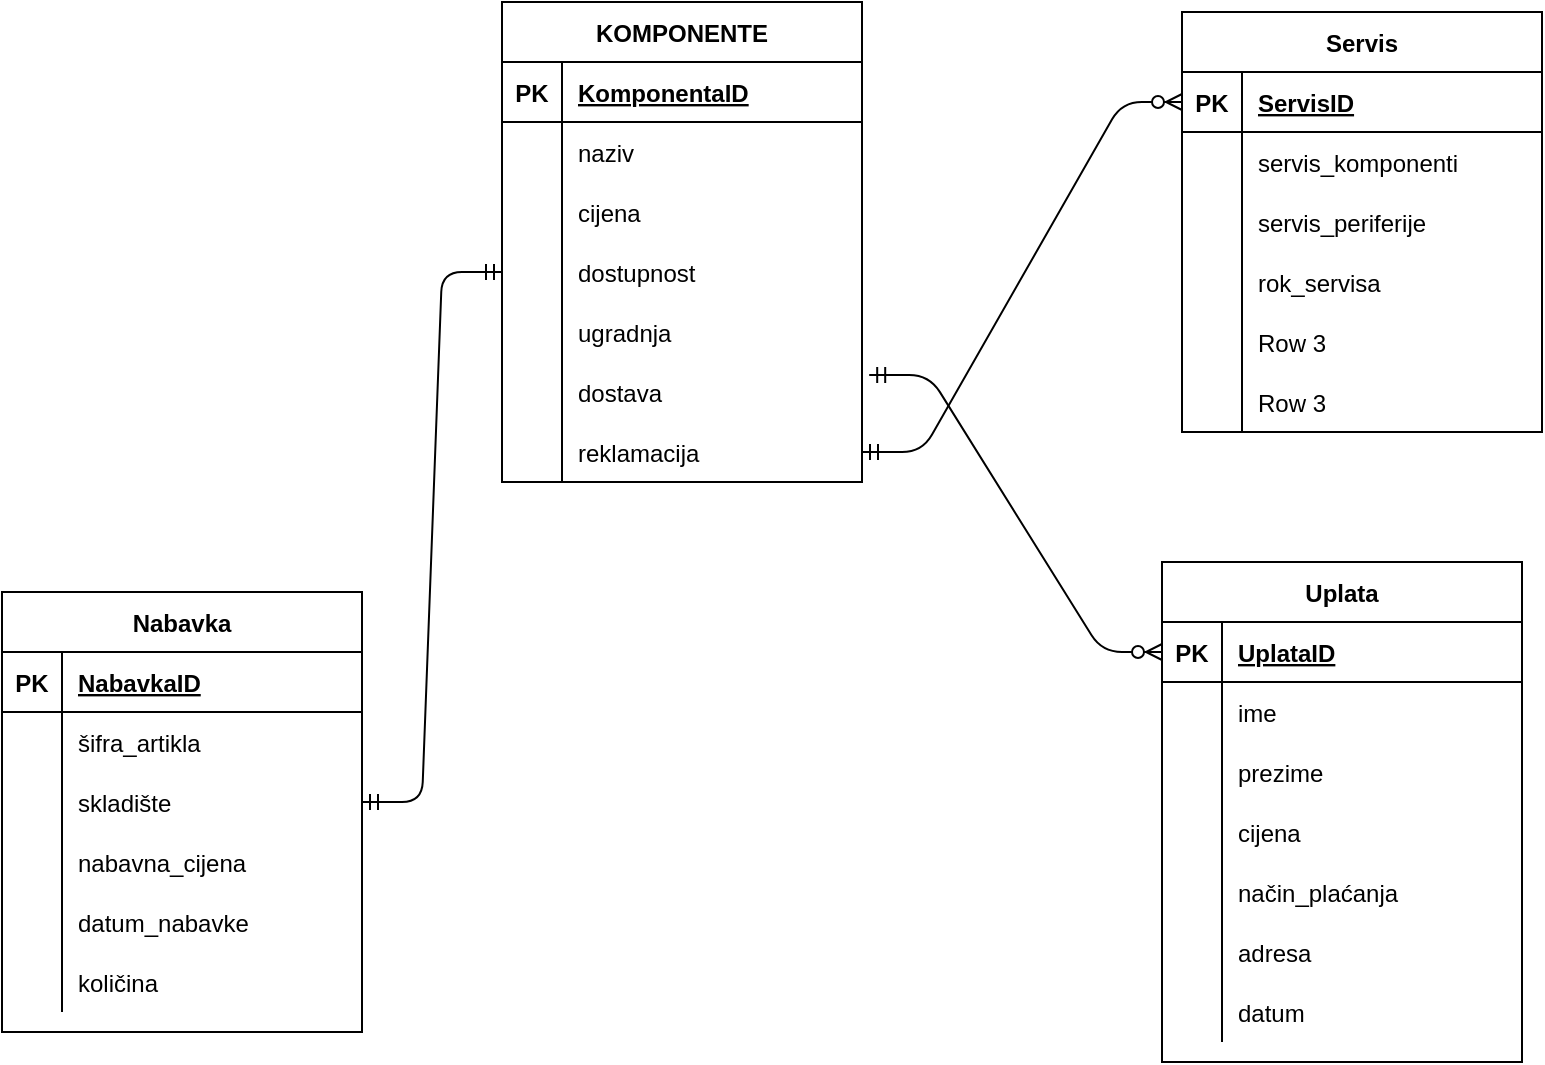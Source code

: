 <mxfile version="15.3.0" type="github">
  <diagram id="PAURH-QYAaBXtx5Qd6wN" name="Page-1">
    <mxGraphModel dx="1019" dy="555" grid="1" gridSize="10" guides="1" tooltips="1" connect="1" arrows="1" fold="1" page="1" pageScale="1" pageWidth="850" pageHeight="1100" math="0" shadow="0">
      <root>
        <mxCell id="0" />
        <mxCell id="1" parent="0" />
        <mxCell id="Yslhy3tIrCZkMZqKm0hO-27" value="Servis" style="shape=table;startSize=30;container=1;collapsible=1;childLayout=tableLayout;fixedRows=1;rowLines=0;fontStyle=1;align=center;resizeLast=1;" parent="1" vertex="1">
          <mxGeometry x="630" y="95" width="180" height="210" as="geometry" />
        </mxCell>
        <mxCell id="Yslhy3tIrCZkMZqKm0hO-28" value="" style="shape=partialRectangle;collapsible=0;dropTarget=0;pointerEvents=0;fillColor=none;top=0;left=0;bottom=1;right=0;points=[[0,0.5],[1,0.5]];portConstraint=eastwest;" parent="Yslhy3tIrCZkMZqKm0hO-27" vertex="1">
          <mxGeometry y="30" width="180" height="30" as="geometry" />
        </mxCell>
        <mxCell id="Yslhy3tIrCZkMZqKm0hO-29" value="PK" style="shape=partialRectangle;connectable=0;fillColor=none;top=0;left=0;bottom=0;right=0;fontStyle=1;overflow=hidden;" parent="Yslhy3tIrCZkMZqKm0hO-28" vertex="1">
          <mxGeometry width="30" height="30" as="geometry">
            <mxRectangle width="30" height="30" as="alternateBounds" />
          </mxGeometry>
        </mxCell>
        <mxCell id="Yslhy3tIrCZkMZqKm0hO-30" value="ServisID" style="shape=partialRectangle;connectable=0;fillColor=none;top=0;left=0;bottom=0;right=0;align=left;spacingLeft=6;fontStyle=5;overflow=hidden;" parent="Yslhy3tIrCZkMZqKm0hO-28" vertex="1">
          <mxGeometry x="30" width="150" height="30" as="geometry">
            <mxRectangle width="150" height="30" as="alternateBounds" />
          </mxGeometry>
        </mxCell>
        <mxCell id="Yslhy3tIrCZkMZqKm0hO-31" value="" style="shape=partialRectangle;collapsible=0;dropTarget=0;pointerEvents=0;fillColor=none;top=0;left=0;bottom=0;right=0;points=[[0,0.5],[1,0.5]];portConstraint=eastwest;" parent="Yslhy3tIrCZkMZqKm0hO-27" vertex="1">
          <mxGeometry y="60" width="180" height="30" as="geometry" />
        </mxCell>
        <mxCell id="Yslhy3tIrCZkMZqKm0hO-32" value="" style="shape=partialRectangle;connectable=0;fillColor=none;top=0;left=0;bottom=0;right=0;editable=1;overflow=hidden;" parent="Yslhy3tIrCZkMZqKm0hO-31" vertex="1">
          <mxGeometry width="30" height="30" as="geometry">
            <mxRectangle width="30" height="30" as="alternateBounds" />
          </mxGeometry>
        </mxCell>
        <mxCell id="Yslhy3tIrCZkMZqKm0hO-33" value="servis_komponenti" style="shape=partialRectangle;connectable=0;fillColor=none;top=0;left=0;bottom=0;right=0;align=left;spacingLeft=6;overflow=hidden;" parent="Yslhy3tIrCZkMZqKm0hO-31" vertex="1">
          <mxGeometry x="30" width="150" height="30" as="geometry">
            <mxRectangle width="150" height="30" as="alternateBounds" />
          </mxGeometry>
        </mxCell>
        <mxCell id="Yslhy3tIrCZkMZqKm0hO-34" value="" style="shape=partialRectangle;collapsible=0;dropTarget=0;pointerEvents=0;fillColor=none;top=0;left=0;bottom=0;right=0;points=[[0,0.5],[1,0.5]];portConstraint=eastwest;" parent="Yslhy3tIrCZkMZqKm0hO-27" vertex="1">
          <mxGeometry y="90" width="180" height="30" as="geometry" />
        </mxCell>
        <mxCell id="Yslhy3tIrCZkMZqKm0hO-35" value="" style="shape=partialRectangle;connectable=0;fillColor=none;top=0;left=0;bottom=0;right=0;editable=1;overflow=hidden;" parent="Yslhy3tIrCZkMZqKm0hO-34" vertex="1">
          <mxGeometry width="30" height="30" as="geometry">
            <mxRectangle width="30" height="30" as="alternateBounds" />
          </mxGeometry>
        </mxCell>
        <mxCell id="Yslhy3tIrCZkMZqKm0hO-36" value="servis_periferije" style="shape=partialRectangle;connectable=0;fillColor=none;top=0;left=0;bottom=0;right=0;align=left;spacingLeft=6;overflow=hidden;" parent="Yslhy3tIrCZkMZqKm0hO-34" vertex="1">
          <mxGeometry x="30" width="150" height="30" as="geometry">
            <mxRectangle width="150" height="30" as="alternateBounds" />
          </mxGeometry>
        </mxCell>
        <mxCell id="Yslhy3tIrCZkMZqKm0hO-37" value="" style="shape=partialRectangle;collapsible=0;dropTarget=0;pointerEvents=0;fillColor=none;top=0;left=0;bottom=0;right=0;points=[[0,0.5],[1,0.5]];portConstraint=eastwest;" parent="Yslhy3tIrCZkMZqKm0hO-27" vertex="1">
          <mxGeometry y="120" width="180" height="30" as="geometry" />
        </mxCell>
        <mxCell id="Yslhy3tIrCZkMZqKm0hO-38" value="" style="shape=partialRectangle;connectable=0;fillColor=none;top=0;left=0;bottom=0;right=0;editable=1;overflow=hidden;" parent="Yslhy3tIrCZkMZqKm0hO-37" vertex="1">
          <mxGeometry width="30" height="30" as="geometry">
            <mxRectangle width="30" height="30" as="alternateBounds" />
          </mxGeometry>
        </mxCell>
        <mxCell id="Yslhy3tIrCZkMZqKm0hO-39" value="rok_servisa" style="shape=partialRectangle;connectable=0;fillColor=none;top=0;left=0;bottom=0;right=0;align=left;spacingLeft=6;overflow=hidden;" parent="Yslhy3tIrCZkMZqKm0hO-37" vertex="1">
          <mxGeometry x="30" width="150" height="30" as="geometry">
            <mxRectangle width="150" height="30" as="alternateBounds" />
          </mxGeometry>
        </mxCell>
        <mxCell id="8AgJ1wSXoi3J1mDI-W0O-81" value="" style="shape=partialRectangle;collapsible=0;dropTarget=0;pointerEvents=0;fillColor=none;top=0;left=0;bottom=0;right=0;points=[[0,0.5],[1,0.5]];portConstraint=eastwest;" parent="Yslhy3tIrCZkMZqKm0hO-27" vertex="1">
          <mxGeometry y="150" width="180" height="30" as="geometry" />
        </mxCell>
        <mxCell id="8AgJ1wSXoi3J1mDI-W0O-82" value="" style="shape=partialRectangle;connectable=0;fillColor=none;top=0;left=0;bottom=0;right=0;editable=1;overflow=hidden;" parent="8AgJ1wSXoi3J1mDI-W0O-81" vertex="1">
          <mxGeometry width="30" height="30" as="geometry">
            <mxRectangle width="30" height="30" as="alternateBounds" />
          </mxGeometry>
        </mxCell>
        <mxCell id="8AgJ1wSXoi3J1mDI-W0O-83" value="Row 3" style="shape=partialRectangle;connectable=0;fillColor=none;top=0;left=0;bottom=0;right=0;align=left;spacingLeft=6;overflow=hidden;" parent="8AgJ1wSXoi3J1mDI-W0O-81" vertex="1">
          <mxGeometry x="30" width="150" height="30" as="geometry">
            <mxRectangle width="150" height="30" as="alternateBounds" />
          </mxGeometry>
        </mxCell>
        <mxCell id="8AgJ1wSXoi3J1mDI-W0O-84" value="" style="shape=partialRectangle;collapsible=0;dropTarget=0;pointerEvents=0;fillColor=none;top=0;left=0;bottom=0;right=0;points=[[0,0.5],[1,0.5]];portConstraint=eastwest;" parent="Yslhy3tIrCZkMZqKm0hO-27" vertex="1">
          <mxGeometry y="180" width="180" height="30" as="geometry" />
        </mxCell>
        <mxCell id="8AgJ1wSXoi3J1mDI-W0O-85" value="" style="shape=partialRectangle;connectable=0;fillColor=none;top=0;left=0;bottom=0;right=0;editable=1;overflow=hidden;" parent="8AgJ1wSXoi3J1mDI-W0O-84" vertex="1">
          <mxGeometry width="30" height="30" as="geometry">
            <mxRectangle width="30" height="30" as="alternateBounds" />
          </mxGeometry>
        </mxCell>
        <mxCell id="8AgJ1wSXoi3J1mDI-W0O-86" value="Row 3" style="shape=partialRectangle;connectable=0;fillColor=none;top=0;left=0;bottom=0;right=0;align=left;spacingLeft=6;overflow=hidden;" parent="8AgJ1wSXoi3J1mDI-W0O-84" vertex="1">
          <mxGeometry x="30" width="150" height="30" as="geometry">
            <mxRectangle width="150" height="30" as="alternateBounds" />
          </mxGeometry>
        </mxCell>
        <mxCell id="Yslhy3tIrCZkMZqKm0hO-40" value="Uplata" style="shape=table;startSize=30;container=1;collapsible=1;childLayout=tableLayout;fixedRows=1;rowLines=0;fontStyle=1;align=center;resizeLast=1;" parent="1" vertex="1">
          <mxGeometry x="620" y="370" width="180" height="250" as="geometry" />
        </mxCell>
        <mxCell id="Yslhy3tIrCZkMZqKm0hO-41" value="" style="shape=partialRectangle;collapsible=0;dropTarget=0;pointerEvents=0;fillColor=none;top=0;left=0;bottom=1;right=0;points=[[0,0.5],[1,0.5]];portConstraint=eastwest;" parent="Yslhy3tIrCZkMZqKm0hO-40" vertex="1">
          <mxGeometry y="30" width="180" height="30" as="geometry" />
        </mxCell>
        <mxCell id="Yslhy3tIrCZkMZqKm0hO-42" value="PK" style="shape=partialRectangle;connectable=0;fillColor=none;top=0;left=0;bottom=0;right=0;fontStyle=1;overflow=hidden;" parent="Yslhy3tIrCZkMZqKm0hO-41" vertex="1">
          <mxGeometry width="30" height="30" as="geometry">
            <mxRectangle width="30" height="30" as="alternateBounds" />
          </mxGeometry>
        </mxCell>
        <mxCell id="Yslhy3tIrCZkMZqKm0hO-43" value="UplataID" style="shape=partialRectangle;connectable=0;fillColor=none;top=0;left=0;bottom=0;right=0;align=left;spacingLeft=6;fontStyle=5;overflow=hidden;" parent="Yslhy3tIrCZkMZqKm0hO-41" vertex="1">
          <mxGeometry x="30" width="150" height="30" as="geometry">
            <mxRectangle width="150" height="30" as="alternateBounds" />
          </mxGeometry>
        </mxCell>
        <mxCell id="Yslhy3tIrCZkMZqKm0hO-44" value="" style="shape=partialRectangle;collapsible=0;dropTarget=0;pointerEvents=0;fillColor=none;top=0;left=0;bottom=0;right=0;points=[[0,0.5],[1,0.5]];portConstraint=eastwest;" parent="Yslhy3tIrCZkMZqKm0hO-40" vertex="1">
          <mxGeometry y="60" width="180" height="30" as="geometry" />
        </mxCell>
        <mxCell id="Yslhy3tIrCZkMZqKm0hO-45" value="" style="shape=partialRectangle;connectable=0;fillColor=none;top=0;left=0;bottom=0;right=0;editable=1;overflow=hidden;" parent="Yslhy3tIrCZkMZqKm0hO-44" vertex="1">
          <mxGeometry width="30" height="30" as="geometry">
            <mxRectangle width="30" height="30" as="alternateBounds" />
          </mxGeometry>
        </mxCell>
        <mxCell id="Yslhy3tIrCZkMZqKm0hO-46" value="ime" style="shape=partialRectangle;connectable=0;fillColor=none;top=0;left=0;bottom=0;right=0;align=left;spacingLeft=6;overflow=hidden;" parent="Yslhy3tIrCZkMZqKm0hO-44" vertex="1">
          <mxGeometry x="30" width="150" height="30" as="geometry">
            <mxRectangle width="150" height="30" as="alternateBounds" />
          </mxGeometry>
        </mxCell>
        <mxCell id="Yslhy3tIrCZkMZqKm0hO-47" value="" style="shape=partialRectangle;collapsible=0;dropTarget=0;pointerEvents=0;fillColor=none;top=0;left=0;bottom=0;right=0;points=[[0,0.5],[1,0.5]];portConstraint=eastwest;" parent="Yslhy3tIrCZkMZqKm0hO-40" vertex="1">
          <mxGeometry y="90" width="180" height="30" as="geometry" />
        </mxCell>
        <mxCell id="Yslhy3tIrCZkMZqKm0hO-48" value="" style="shape=partialRectangle;connectable=0;fillColor=none;top=0;left=0;bottom=0;right=0;editable=1;overflow=hidden;" parent="Yslhy3tIrCZkMZqKm0hO-47" vertex="1">
          <mxGeometry width="30" height="30" as="geometry">
            <mxRectangle width="30" height="30" as="alternateBounds" />
          </mxGeometry>
        </mxCell>
        <mxCell id="Yslhy3tIrCZkMZqKm0hO-49" value="prezime" style="shape=partialRectangle;connectable=0;fillColor=none;top=0;left=0;bottom=0;right=0;align=left;spacingLeft=6;overflow=hidden;" parent="Yslhy3tIrCZkMZqKm0hO-47" vertex="1">
          <mxGeometry x="30" width="150" height="30" as="geometry">
            <mxRectangle width="150" height="30" as="alternateBounds" />
          </mxGeometry>
        </mxCell>
        <mxCell id="Yslhy3tIrCZkMZqKm0hO-50" value="" style="shape=partialRectangle;collapsible=0;dropTarget=0;pointerEvents=0;fillColor=none;top=0;left=0;bottom=0;right=0;points=[[0,0.5],[1,0.5]];portConstraint=eastwest;" parent="Yslhy3tIrCZkMZqKm0hO-40" vertex="1">
          <mxGeometry y="120" width="180" height="30" as="geometry" />
        </mxCell>
        <mxCell id="Yslhy3tIrCZkMZqKm0hO-51" value="" style="shape=partialRectangle;connectable=0;fillColor=none;top=0;left=0;bottom=0;right=0;editable=1;overflow=hidden;" parent="Yslhy3tIrCZkMZqKm0hO-50" vertex="1">
          <mxGeometry width="30" height="30" as="geometry">
            <mxRectangle width="30" height="30" as="alternateBounds" />
          </mxGeometry>
        </mxCell>
        <mxCell id="Yslhy3tIrCZkMZqKm0hO-52" value="cijena" style="shape=partialRectangle;connectable=0;fillColor=none;top=0;left=0;bottom=0;right=0;align=left;spacingLeft=6;overflow=hidden;" parent="Yslhy3tIrCZkMZqKm0hO-50" vertex="1">
          <mxGeometry x="30" width="150" height="30" as="geometry">
            <mxRectangle width="150" height="30" as="alternateBounds" />
          </mxGeometry>
        </mxCell>
        <mxCell id="8AgJ1wSXoi3J1mDI-W0O-69" value="" style="shape=partialRectangle;collapsible=0;dropTarget=0;pointerEvents=0;fillColor=none;top=0;left=0;bottom=0;right=0;points=[[0,0.5],[1,0.5]];portConstraint=eastwest;" parent="Yslhy3tIrCZkMZqKm0hO-40" vertex="1">
          <mxGeometry y="150" width="180" height="30" as="geometry" />
        </mxCell>
        <mxCell id="8AgJ1wSXoi3J1mDI-W0O-70" value="" style="shape=partialRectangle;connectable=0;fillColor=none;top=0;left=0;bottom=0;right=0;editable=1;overflow=hidden;" parent="8AgJ1wSXoi3J1mDI-W0O-69" vertex="1">
          <mxGeometry width="30" height="30" as="geometry">
            <mxRectangle width="30" height="30" as="alternateBounds" />
          </mxGeometry>
        </mxCell>
        <mxCell id="8AgJ1wSXoi3J1mDI-W0O-71" value="način_plaćanja" style="shape=partialRectangle;connectable=0;fillColor=none;top=0;left=0;bottom=0;right=0;align=left;spacingLeft=6;overflow=hidden;" parent="8AgJ1wSXoi3J1mDI-W0O-69" vertex="1">
          <mxGeometry x="30" width="150" height="30" as="geometry">
            <mxRectangle width="150" height="30" as="alternateBounds" />
          </mxGeometry>
        </mxCell>
        <mxCell id="8AgJ1wSXoi3J1mDI-W0O-72" value="" style="shape=partialRectangle;collapsible=0;dropTarget=0;pointerEvents=0;fillColor=none;top=0;left=0;bottom=0;right=0;points=[[0,0.5],[1,0.5]];portConstraint=eastwest;" parent="Yslhy3tIrCZkMZqKm0hO-40" vertex="1">
          <mxGeometry y="180" width="180" height="30" as="geometry" />
        </mxCell>
        <mxCell id="8AgJ1wSXoi3J1mDI-W0O-73" value="" style="shape=partialRectangle;connectable=0;fillColor=none;top=0;left=0;bottom=0;right=0;editable=1;overflow=hidden;" parent="8AgJ1wSXoi3J1mDI-W0O-72" vertex="1">
          <mxGeometry width="30" height="30" as="geometry">
            <mxRectangle width="30" height="30" as="alternateBounds" />
          </mxGeometry>
        </mxCell>
        <mxCell id="8AgJ1wSXoi3J1mDI-W0O-74" value="adresa" style="shape=partialRectangle;connectable=0;fillColor=none;top=0;left=0;bottom=0;right=0;align=left;spacingLeft=6;overflow=hidden;" parent="8AgJ1wSXoi3J1mDI-W0O-72" vertex="1">
          <mxGeometry x="30" width="150" height="30" as="geometry">
            <mxRectangle width="150" height="30" as="alternateBounds" />
          </mxGeometry>
        </mxCell>
        <mxCell id="8AgJ1wSXoi3J1mDI-W0O-102" value="" style="shape=partialRectangle;collapsible=0;dropTarget=0;pointerEvents=0;fillColor=none;top=0;left=0;bottom=0;right=0;points=[[0,0.5],[1,0.5]];portConstraint=eastwest;" parent="Yslhy3tIrCZkMZqKm0hO-40" vertex="1">
          <mxGeometry y="210" width="180" height="30" as="geometry" />
        </mxCell>
        <mxCell id="8AgJ1wSXoi3J1mDI-W0O-103" value="" style="shape=partialRectangle;connectable=0;fillColor=none;top=0;left=0;bottom=0;right=0;editable=1;overflow=hidden;" parent="8AgJ1wSXoi3J1mDI-W0O-102" vertex="1">
          <mxGeometry width="30" height="30" as="geometry">
            <mxRectangle width="30" height="30" as="alternateBounds" />
          </mxGeometry>
        </mxCell>
        <mxCell id="8AgJ1wSXoi3J1mDI-W0O-104" value="datum" style="shape=partialRectangle;connectable=0;fillColor=none;top=0;left=0;bottom=0;right=0;align=left;spacingLeft=6;overflow=hidden;" parent="8AgJ1wSXoi3J1mDI-W0O-102" vertex="1">
          <mxGeometry x="30" width="150" height="30" as="geometry">
            <mxRectangle width="150" height="30" as="alternateBounds" />
          </mxGeometry>
        </mxCell>
        <mxCell id="8AgJ1wSXoi3J1mDI-W0O-14" value="Nabavka" style="shape=table;startSize=30;container=1;collapsible=1;childLayout=tableLayout;fixedRows=1;rowLines=0;fontStyle=1;align=center;resizeLast=1;" parent="1" vertex="1">
          <mxGeometry x="40" y="385" width="180" height="220" as="geometry" />
        </mxCell>
        <mxCell id="8AgJ1wSXoi3J1mDI-W0O-15" value="" style="shape=partialRectangle;collapsible=0;dropTarget=0;pointerEvents=0;fillColor=none;top=0;left=0;bottom=1;right=0;points=[[0,0.5],[1,0.5]];portConstraint=eastwest;" parent="8AgJ1wSXoi3J1mDI-W0O-14" vertex="1">
          <mxGeometry y="30" width="180" height="30" as="geometry" />
        </mxCell>
        <mxCell id="8AgJ1wSXoi3J1mDI-W0O-16" value="PK" style="shape=partialRectangle;connectable=0;fillColor=none;top=0;left=0;bottom=0;right=0;fontStyle=1;overflow=hidden;" parent="8AgJ1wSXoi3J1mDI-W0O-15" vertex="1">
          <mxGeometry width="30" height="30" as="geometry">
            <mxRectangle width="30" height="30" as="alternateBounds" />
          </mxGeometry>
        </mxCell>
        <mxCell id="8AgJ1wSXoi3J1mDI-W0O-17" value="NabavkaID" style="shape=partialRectangle;connectable=0;fillColor=none;top=0;left=0;bottom=0;right=0;align=left;spacingLeft=6;fontStyle=5;overflow=hidden;" parent="8AgJ1wSXoi3J1mDI-W0O-15" vertex="1">
          <mxGeometry x="30" width="150" height="30" as="geometry">
            <mxRectangle width="150" height="30" as="alternateBounds" />
          </mxGeometry>
        </mxCell>
        <mxCell id="8AgJ1wSXoi3J1mDI-W0O-18" value="" style="shape=partialRectangle;collapsible=0;dropTarget=0;pointerEvents=0;fillColor=none;top=0;left=0;bottom=0;right=0;points=[[0,0.5],[1,0.5]];portConstraint=eastwest;" parent="8AgJ1wSXoi3J1mDI-W0O-14" vertex="1">
          <mxGeometry y="60" width="180" height="30" as="geometry" />
        </mxCell>
        <mxCell id="8AgJ1wSXoi3J1mDI-W0O-19" value="" style="shape=partialRectangle;connectable=0;fillColor=none;top=0;left=0;bottom=0;right=0;editable=1;overflow=hidden;" parent="8AgJ1wSXoi3J1mDI-W0O-18" vertex="1">
          <mxGeometry width="30" height="30" as="geometry">
            <mxRectangle width="30" height="30" as="alternateBounds" />
          </mxGeometry>
        </mxCell>
        <mxCell id="8AgJ1wSXoi3J1mDI-W0O-20" value="šifra_artikla" style="shape=partialRectangle;connectable=0;fillColor=none;top=0;left=0;bottom=0;right=0;align=left;spacingLeft=6;overflow=hidden;" parent="8AgJ1wSXoi3J1mDI-W0O-18" vertex="1">
          <mxGeometry x="30" width="150" height="30" as="geometry">
            <mxRectangle width="150" height="30" as="alternateBounds" />
          </mxGeometry>
        </mxCell>
        <mxCell id="8AgJ1wSXoi3J1mDI-W0O-21" value="" style="shape=partialRectangle;collapsible=0;dropTarget=0;pointerEvents=0;fillColor=none;top=0;left=0;bottom=0;right=0;points=[[0,0.5],[1,0.5]];portConstraint=eastwest;" parent="8AgJ1wSXoi3J1mDI-W0O-14" vertex="1">
          <mxGeometry y="90" width="180" height="30" as="geometry" />
        </mxCell>
        <mxCell id="8AgJ1wSXoi3J1mDI-W0O-22" value="" style="shape=partialRectangle;connectable=0;fillColor=none;top=0;left=0;bottom=0;right=0;editable=1;overflow=hidden;" parent="8AgJ1wSXoi3J1mDI-W0O-21" vertex="1">
          <mxGeometry width="30" height="30" as="geometry">
            <mxRectangle width="30" height="30" as="alternateBounds" />
          </mxGeometry>
        </mxCell>
        <mxCell id="8AgJ1wSXoi3J1mDI-W0O-23" value="skladište" style="shape=partialRectangle;connectable=0;fillColor=none;top=0;left=0;bottom=0;right=0;align=left;spacingLeft=6;overflow=hidden;" parent="8AgJ1wSXoi3J1mDI-W0O-21" vertex="1">
          <mxGeometry x="30" width="150" height="30" as="geometry">
            <mxRectangle width="150" height="30" as="alternateBounds" />
          </mxGeometry>
        </mxCell>
        <mxCell id="8AgJ1wSXoi3J1mDI-W0O-24" value="" style="shape=partialRectangle;collapsible=0;dropTarget=0;pointerEvents=0;fillColor=none;top=0;left=0;bottom=0;right=0;points=[[0,0.5],[1,0.5]];portConstraint=eastwest;" parent="8AgJ1wSXoi3J1mDI-W0O-14" vertex="1">
          <mxGeometry y="120" width="180" height="30" as="geometry" />
        </mxCell>
        <mxCell id="8AgJ1wSXoi3J1mDI-W0O-25" value="" style="shape=partialRectangle;connectable=0;fillColor=none;top=0;left=0;bottom=0;right=0;editable=1;overflow=hidden;" parent="8AgJ1wSXoi3J1mDI-W0O-24" vertex="1">
          <mxGeometry width="30" height="30" as="geometry">
            <mxRectangle width="30" height="30" as="alternateBounds" />
          </mxGeometry>
        </mxCell>
        <mxCell id="8AgJ1wSXoi3J1mDI-W0O-26" value="nabavna_cijena" style="shape=partialRectangle;connectable=0;fillColor=none;top=0;left=0;bottom=0;right=0;align=left;spacingLeft=6;overflow=hidden;" parent="8AgJ1wSXoi3J1mDI-W0O-24" vertex="1">
          <mxGeometry x="30" width="150" height="30" as="geometry">
            <mxRectangle width="150" height="30" as="alternateBounds" />
          </mxGeometry>
        </mxCell>
        <mxCell id="8AgJ1wSXoi3J1mDI-W0O-75" value="" style="shape=partialRectangle;collapsible=0;dropTarget=0;pointerEvents=0;fillColor=none;top=0;left=0;bottom=0;right=0;points=[[0,0.5],[1,0.5]];portConstraint=eastwest;" parent="8AgJ1wSXoi3J1mDI-W0O-14" vertex="1">
          <mxGeometry y="150" width="180" height="30" as="geometry" />
        </mxCell>
        <mxCell id="8AgJ1wSXoi3J1mDI-W0O-76" value="" style="shape=partialRectangle;connectable=0;fillColor=none;top=0;left=0;bottom=0;right=0;editable=1;overflow=hidden;" parent="8AgJ1wSXoi3J1mDI-W0O-75" vertex="1">
          <mxGeometry width="30" height="30" as="geometry">
            <mxRectangle width="30" height="30" as="alternateBounds" />
          </mxGeometry>
        </mxCell>
        <mxCell id="8AgJ1wSXoi3J1mDI-W0O-77" value="datum_nabavke" style="shape=partialRectangle;connectable=0;fillColor=none;top=0;left=0;bottom=0;right=0;align=left;spacingLeft=6;overflow=hidden;" parent="8AgJ1wSXoi3J1mDI-W0O-75" vertex="1">
          <mxGeometry x="30" width="150" height="30" as="geometry">
            <mxRectangle width="150" height="30" as="alternateBounds" />
          </mxGeometry>
        </mxCell>
        <mxCell id="8AgJ1wSXoi3J1mDI-W0O-78" value="" style="shape=partialRectangle;collapsible=0;dropTarget=0;pointerEvents=0;fillColor=none;top=0;left=0;bottom=0;right=0;points=[[0,0.5],[1,0.5]];portConstraint=eastwest;" parent="8AgJ1wSXoi3J1mDI-W0O-14" vertex="1">
          <mxGeometry y="180" width="180" height="30" as="geometry" />
        </mxCell>
        <mxCell id="8AgJ1wSXoi3J1mDI-W0O-79" value="" style="shape=partialRectangle;connectable=0;fillColor=none;top=0;left=0;bottom=0;right=0;editable=1;overflow=hidden;" parent="8AgJ1wSXoi3J1mDI-W0O-78" vertex="1">
          <mxGeometry width="30" height="30" as="geometry">
            <mxRectangle width="30" height="30" as="alternateBounds" />
          </mxGeometry>
        </mxCell>
        <mxCell id="8AgJ1wSXoi3J1mDI-W0O-80" value="količina" style="shape=partialRectangle;connectable=0;fillColor=none;top=0;left=0;bottom=0;right=0;align=left;spacingLeft=6;overflow=hidden;" parent="8AgJ1wSXoi3J1mDI-W0O-78" vertex="1">
          <mxGeometry x="30" width="150" height="30" as="geometry">
            <mxRectangle width="150" height="30" as="alternateBounds" />
          </mxGeometry>
        </mxCell>
        <mxCell id="8AgJ1wSXoi3J1mDI-W0O-38" value="" style="shape=partialRectangle;collapsible=0;dropTarget=0;pointerEvents=0;fillColor=none;top=0;left=0;bottom=0;right=0;points=[[0,0.5],[1,0.5]];portConstraint=eastwest;" parent="1" vertex="1">
          <mxGeometry x="90" y="250" width="190" height="30" as="geometry" />
        </mxCell>
        <mxCell id="8AgJ1wSXoi3J1mDI-W0O-39" value="&#xa;&#xa;" style="shape=partialRectangle;connectable=0;fillColor=none;top=0;left=0;bottom=0;right=0;editable=1;overflow=hidden;" parent="8AgJ1wSXoi3J1mDI-W0O-38" vertex="1">
          <mxGeometry width="30" height="30" as="geometry">
            <mxRectangle width="30" height="30" as="alternateBounds" />
          </mxGeometry>
        </mxCell>
        <mxCell id="8AgJ1wSXoi3J1mDI-W0O-47" value="KOMPONENTE" style="shape=table;startSize=30;container=1;collapsible=1;childLayout=tableLayout;fixedRows=1;rowLines=0;fontStyle=1;align=center;resizeLast=1;" parent="1" vertex="1">
          <mxGeometry x="290" y="90" width="180" height="240" as="geometry" />
        </mxCell>
        <mxCell id="8AgJ1wSXoi3J1mDI-W0O-48" value="" style="shape=partialRectangle;collapsible=0;dropTarget=0;pointerEvents=0;fillColor=none;top=0;left=0;bottom=1;right=0;points=[[0,0.5],[1,0.5]];portConstraint=eastwest;" parent="8AgJ1wSXoi3J1mDI-W0O-47" vertex="1">
          <mxGeometry y="30" width="180" height="30" as="geometry" />
        </mxCell>
        <mxCell id="8AgJ1wSXoi3J1mDI-W0O-49" value="PK" style="shape=partialRectangle;connectable=0;fillColor=none;top=0;left=0;bottom=0;right=0;fontStyle=1;overflow=hidden;" parent="8AgJ1wSXoi3J1mDI-W0O-48" vertex="1">
          <mxGeometry width="30" height="30" as="geometry">
            <mxRectangle width="30" height="30" as="alternateBounds" />
          </mxGeometry>
        </mxCell>
        <mxCell id="8AgJ1wSXoi3J1mDI-W0O-50" value="KomponentaID" style="shape=partialRectangle;connectable=0;fillColor=none;top=0;left=0;bottom=0;right=0;align=left;spacingLeft=6;fontStyle=5;overflow=hidden;" parent="8AgJ1wSXoi3J1mDI-W0O-48" vertex="1">
          <mxGeometry x="30" width="150" height="30" as="geometry">
            <mxRectangle width="150" height="30" as="alternateBounds" />
          </mxGeometry>
        </mxCell>
        <mxCell id="8AgJ1wSXoi3J1mDI-W0O-51" value="" style="shape=partialRectangle;collapsible=0;dropTarget=0;pointerEvents=0;fillColor=none;top=0;left=0;bottom=0;right=0;points=[[0,0.5],[1,0.5]];portConstraint=eastwest;" parent="8AgJ1wSXoi3J1mDI-W0O-47" vertex="1">
          <mxGeometry y="60" width="180" height="30" as="geometry" />
        </mxCell>
        <mxCell id="8AgJ1wSXoi3J1mDI-W0O-52" value="" style="shape=partialRectangle;connectable=0;fillColor=none;top=0;left=0;bottom=0;right=0;editable=1;overflow=hidden;" parent="8AgJ1wSXoi3J1mDI-W0O-51" vertex="1">
          <mxGeometry width="30" height="30" as="geometry">
            <mxRectangle width="30" height="30" as="alternateBounds" />
          </mxGeometry>
        </mxCell>
        <mxCell id="8AgJ1wSXoi3J1mDI-W0O-53" value="naziv" style="shape=partialRectangle;connectable=0;fillColor=none;top=0;left=0;bottom=0;right=0;align=left;spacingLeft=6;overflow=hidden;" parent="8AgJ1wSXoi3J1mDI-W0O-51" vertex="1">
          <mxGeometry x="30" width="150" height="30" as="geometry">
            <mxRectangle width="150" height="30" as="alternateBounds" />
          </mxGeometry>
        </mxCell>
        <mxCell id="8AgJ1wSXoi3J1mDI-W0O-54" value="" style="shape=partialRectangle;collapsible=0;dropTarget=0;pointerEvents=0;fillColor=none;top=0;left=0;bottom=0;right=0;points=[[0,0.5],[1,0.5]];portConstraint=eastwest;" parent="8AgJ1wSXoi3J1mDI-W0O-47" vertex="1">
          <mxGeometry y="90" width="180" height="30" as="geometry" />
        </mxCell>
        <mxCell id="8AgJ1wSXoi3J1mDI-W0O-55" value="" style="shape=partialRectangle;connectable=0;fillColor=none;top=0;left=0;bottom=0;right=0;editable=1;overflow=hidden;" parent="8AgJ1wSXoi3J1mDI-W0O-54" vertex="1">
          <mxGeometry width="30" height="30" as="geometry">
            <mxRectangle width="30" height="30" as="alternateBounds" />
          </mxGeometry>
        </mxCell>
        <mxCell id="8AgJ1wSXoi3J1mDI-W0O-56" value="cijena" style="shape=partialRectangle;connectable=0;fillColor=none;top=0;left=0;bottom=0;right=0;align=left;spacingLeft=6;overflow=hidden;" parent="8AgJ1wSXoi3J1mDI-W0O-54" vertex="1">
          <mxGeometry x="30" width="150" height="30" as="geometry">
            <mxRectangle width="150" height="30" as="alternateBounds" />
          </mxGeometry>
        </mxCell>
        <mxCell id="8AgJ1wSXoi3J1mDI-W0O-57" value="" style="shape=partialRectangle;collapsible=0;dropTarget=0;pointerEvents=0;fillColor=none;top=0;left=0;bottom=0;right=0;points=[[0,0.5],[1,0.5]];portConstraint=eastwest;" parent="8AgJ1wSXoi3J1mDI-W0O-47" vertex="1">
          <mxGeometry y="120" width="180" height="30" as="geometry" />
        </mxCell>
        <mxCell id="8AgJ1wSXoi3J1mDI-W0O-58" value="" style="shape=partialRectangle;connectable=0;fillColor=none;top=0;left=0;bottom=0;right=0;editable=1;overflow=hidden;" parent="8AgJ1wSXoi3J1mDI-W0O-57" vertex="1">
          <mxGeometry width="30" height="30" as="geometry">
            <mxRectangle width="30" height="30" as="alternateBounds" />
          </mxGeometry>
        </mxCell>
        <mxCell id="8AgJ1wSXoi3J1mDI-W0O-59" value="dostupnost" style="shape=partialRectangle;connectable=0;fillColor=none;top=0;left=0;bottom=0;right=0;align=left;spacingLeft=6;overflow=hidden;" parent="8AgJ1wSXoi3J1mDI-W0O-57" vertex="1">
          <mxGeometry x="30" width="150" height="30" as="geometry">
            <mxRectangle width="150" height="30" as="alternateBounds" />
          </mxGeometry>
        </mxCell>
        <mxCell id="8AgJ1wSXoi3J1mDI-W0O-60" value="" style="shape=partialRectangle;collapsible=0;dropTarget=0;pointerEvents=0;fillColor=none;top=0;left=0;bottom=0;right=0;points=[[0,0.5],[1,0.5]];portConstraint=eastwest;" parent="8AgJ1wSXoi3J1mDI-W0O-47" vertex="1">
          <mxGeometry y="150" width="180" height="30" as="geometry" />
        </mxCell>
        <mxCell id="8AgJ1wSXoi3J1mDI-W0O-61" value="" style="shape=partialRectangle;connectable=0;fillColor=none;top=0;left=0;bottom=0;right=0;editable=1;overflow=hidden;" parent="8AgJ1wSXoi3J1mDI-W0O-60" vertex="1">
          <mxGeometry width="30" height="30" as="geometry">
            <mxRectangle width="30" height="30" as="alternateBounds" />
          </mxGeometry>
        </mxCell>
        <mxCell id="8AgJ1wSXoi3J1mDI-W0O-62" value="ugradnja" style="shape=partialRectangle;connectable=0;fillColor=none;top=0;left=0;bottom=0;right=0;align=left;spacingLeft=6;overflow=hidden;" parent="8AgJ1wSXoi3J1mDI-W0O-60" vertex="1">
          <mxGeometry x="30" width="150" height="30" as="geometry">
            <mxRectangle width="150" height="30" as="alternateBounds" />
          </mxGeometry>
        </mxCell>
        <mxCell id="8AgJ1wSXoi3J1mDI-W0O-63" value="" style="shape=partialRectangle;collapsible=0;dropTarget=0;pointerEvents=0;fillColor=none;top=0;left=0;bottom=0;right=0;points=[[0,0.5],[1,0.5]];portConstraint=eastwest;" parent="8AgJ1wSXoi3J1mDI-W0O-47" vertex="1">
          <mxGeometry y="180" width="180" height="30" as="geometry" />
        </mxCell>
        <mxCell id="8AgJ1wSXoi3J1mDI-W0O-64" value="" style="shape=partialRectangle;connectable=0;fillColor=none;top=0;left=0;bottom=0;right=0;editable=1;overflow=hidden;" parent="8AgJ1wSXoi3J1mDI-W0O-63" vertex="1">
          <mxGeometry width="30" height="30" as="geometry">
            <mxRectangle width="30" height="30" as="alternateBounds" />
          </mxGeometry>
        </mxCell>
        <mxCell id="8AgJ1wSXoi3J1mDI-W0O-65" value="dostava" style="shape=partialRectangle;connectable=0;fillColor=none;top=0;left=0;bottom=0;right=0;align=left;spacingLeft=6;overflow=hidden;" parent="8AgJ1wSXoi3J1mDI-W0O-63" vertex="1">
          <mxGeometry x="30" width="150" height="30" as="geometry">
            <mxRectangle width="150" height="30" as="alternateBounds" />
          </mxGeometry>
        </mxCell>
        <mxCell id="8AgJ1wSXoi3J1mDI-W0O-66" value="" style="shape=partialRectangle;collapsible=0;dropTarget=0;pointerEvents=0;fillColor=none;top=0;left=0;bottom=0;right=0;points=[[0,0.5],[1,0.5]];portConstraint=eastwest;" parent="8AgJ1wSXoi3J1mDI-W0O-47" vertex="1">
          <mxGeometry y="210" width="180" height="30" as="geometry" />
        </mxCell>
        <mxCell id="8AgJ1wSXoi3J1mDI-W0O-67" value="" style="shape=partialRectangle;connectable=0;fillColor=none;top=0;left=0;bottom=0;right=0;editable=1;overflow=hidden;" parent="8AgJ1wSXoi3J1mDI-W0O-66" vertex="1">
          <mxGeometry width="30" height="30" as="geometry">
            <mxRectangle width="30" height="30" as="alternateBounds" />
          </mxGeometry>
        </mxCell>
        <mxCell id="8AgJ1wSXoi3J1mDI-W0O-68" value="reklamacija" style="shape=partialRectangle;connectable=0;fillColor=none;top=0;left=0;bottom=0;right=0;align=left;spacingLeft=6;overflow=hidden;" parent="8AgJ1wSXoi3J1mDI-W0O-66" vertex="1">
          <mxGeometry x="30" width="150" height="30" as="geometry">
            <mxRectangle width="150" height="30" as="alternateBounds" />
          </mxGeometry>
        </mxCell>
        <mxCell id="8AgJ1wSXoi3J1mDI-W0O-101" value="" style="edgeStyle=entityRelationEdgeStyle;fontSize=12;html=1;endArrow=ERmandOne;startArrow=ERmandOne;entryX=0;entryY=0.5;entryDx=0;entryDy=0;exitX=1;exitY=0.5;exitDx=0;exitDy=0;" parent="1" source="8AgJ1wSXoi3J1mDI-W0O-21" target="8AgJ1wSXoi3J1mDI-W0O-57" edge="1">
          <mxGeometry width="100" height="100" relative="1" as="geometry">
            <mxPoint x="250" y="480" as="sourcePoint" />
            <mxPoint x="330" y="250" as="targetPoint" />
          </mxGeometry>
        </mxCell>
        <mxCell id="8AgJ1wSXoi3J1mDI-W0O-106" value="" style="edgeStyle=entityRelationEdgeStyle;fontSize=12;html=1;endArrow=ERzeroToMany;startArrow=ERmandOne;exitX=1;exitY=0.5;exitDx=0;exitDy=0;" parent="1" source="8AgJ1wSXoi3J1mDI-W0O-66" edge="1">
          <mxGeometry width="100" height="100" relative="1" as="geometry">
            <mxPoint x="530" y="240" as="sourcePoint" />
            <mxPoint x="630" y="140" as="targetPoint" />
          </mxGeometry>
        </mxCell>
        <mxCell id="R77165pvlrlifR7z5i91-1" value="" style="edgeStyle=entityRelationEdgeStyle;fontSize=12;html=1;endArrow=ERzeroToMany;startArrow=ERmandOne;entryX=0;entryY=0.5;entryDx=0;entryDy=0;exitX=1.02;exitY=0.215;exitDx=0;exitDy=0;exitPerimeter=0;" edge="1" parent="1" source="8AgJ1wSXoi3J1mDI-W0O-63" target="Yslhy3tIrCZkMZqKm0hO-41">
          <mxGeometry width="100" height="100" relative="1" as="geometry">
            <mxPoint x="530" y="280" as="sourcePoint" />
            <mxPoint x="650" y="400" as="targetPoint" />
          </mxGeometry>
        </mxCell>
      </root>
    </mxGraphModel>
  </diagram>
</mxfile>
